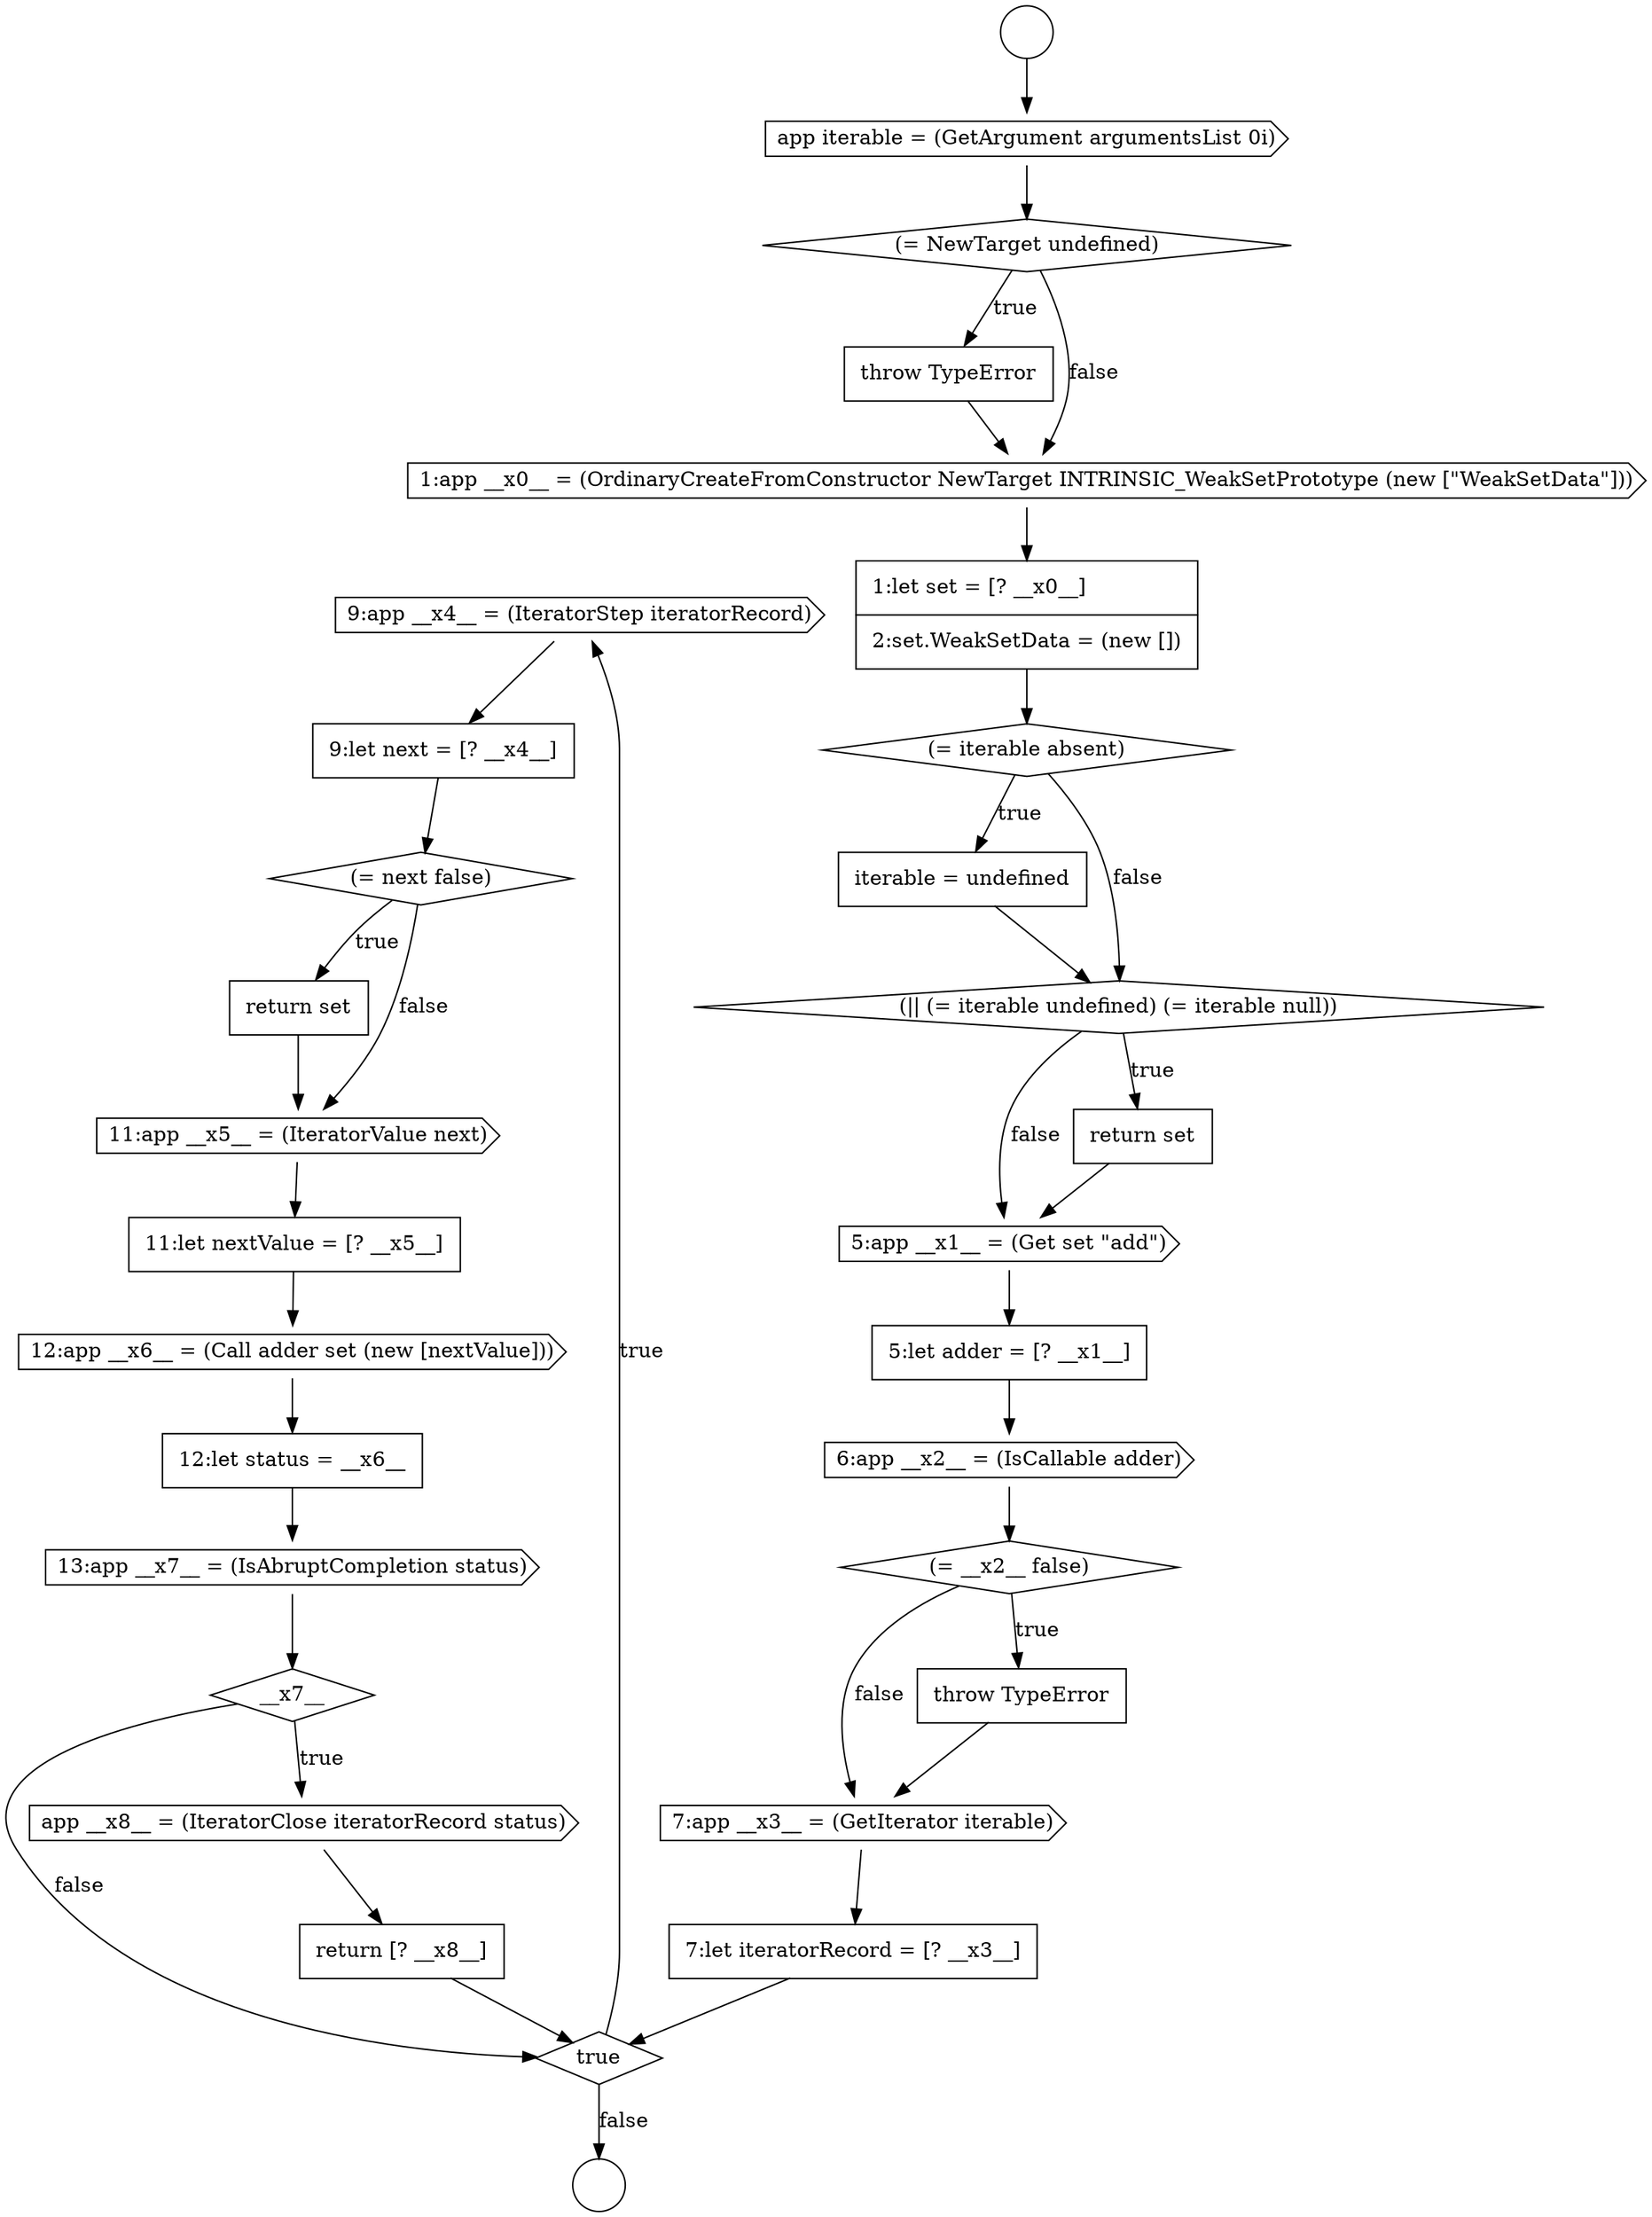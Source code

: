 digraph {
  node16184 [shape=cds, label=<<font color="black">9:app __x4__ = (IteratorStep iteratorRecord)</font>> color="black" fillcolor="white" style=filled]
  node16179 [shape=diamond, label=<<font color="black">(= __x2__ false)</font>> color="black" fillcolor="white" style=filled]
  node16176 [shape=cds, label=<<font color="black">5:app __x1__ = (Get set &quot;add&quot;)</font>> color="black" fillcolor="white" style=filled]
  node16191 [shape=none, margin=0, label=<<font color="black">
    <table border="0" cellborder="1" cellspacing="0" cellpadding="10">
      <tr><td align="left">12:let status = __x6__</td></tr>
    </table>
  </font>> color="black" fillcolor="white" style=filled]
  node16172 [shape=diamond, label=<<font color="black">(= iterable absent)</font>> color="black" fillcolor="white" style=filled]
  node16187 [shape=none, margin=0, label=<<font color="black">
    <table border="0" cellborder="1" cellspacing="0" cellpadding="10">
      <tr><td align="left">return set</td></tr>
    </table>
  </font>> color="black" fillcolor="white" style=filled]
  node16183 [shape=diamond, label=<<font color="black">true</font>> color="black" fillcolor="white" style=filled]
  node16195 [shape=none, margin=0, label=<<font color="black">
    <table border="0" cellborder="1" cellspacing="0" cellpadding="10">
      <tr><td align="left">return [? __x8__]</td></tr>
    </table>
  </font>> color="black" fillcolor="white" style=filled]
  node16169 [shape=none, margin=0, label=<<font color="black">
    <table border="0" cellborder="1" cellspacing="0" cellpadding="10">
      <tr><td align="left">throw TypeError</td></tr>
    </table>
  </font>> color="black" fillcolor="white" style=filled]
  node16188 [shape=cds, label=<<font color="black">11:app __x5__ = (IteratorValue next)</font>> color="black" fillcolor="white" style=filled]
  node16189 [shape=none, margin=0, label=<<font color="black">
    <table border="0" cellborder="1" cellspacing="0" cellpadding="10">
      <tr><td align="left">11:let nextValue = [? __x5__]</td></tr>
    </table>
  </font>> color="black" fillcolor="white" style=filled]
  node16166 [shape=circle label=" " color="black" fillcolor="white" style=filled]
  node16185 [shape=none, margin=0, label=<<font color="black">
    <table border="0" cellborder="1" cellspacing="0" cellpadding="10">
      <tr><td align="left">9:let next = [? __x4__]</td></tr>
    </table>
  </font>> color="black" fillcolor="white" style=filled]
  node16175 [shape=none, margin=0, label=<<font color="black">
    <table border="0" cellborder="1" cellspacing="0" cellpadding="10">
      <tr><td align="left">return set</td></tr>
    </table>
  </font>> color="black" fillcolor="white" style=filled]
  node16190 [shape=cds, label=<<font color="black">12:app __x6__ = (Call adder set (new [nextValue]))</font>> color="black" fillcolor="white" style=filled]
  node16171 [shape=none, margin=0, label=<<font color="black">
    <table border="0" cellborder="1" cellspacing="0" cellpadding="10">
      <tr><td align="left">1:let set = [? __x0__]</td></tr>
      <tr><td align="left">2:set.WeakSetData = (new [])</td></tr>
    </table>
  </font>> color="black" fillcolor="white" style=filled]
  node16173 [shape=none, margin=0, label=<<font color="black">
    <table border="0" cellborder="1" cellspacing="0" cellpadding="10">
      <tr><td align="left">iterable = undefined</td></tr>
    </table>
  </font>> color="black" fillcolor="white" style=filled]
  node16178 [shape=cds, label=<<font color="black">6:app __x2__ = (IsCallable adder)</font>> color="black" fillcolor="white" style=filled]
  node16168 [shape=diamond, label=<<font color="black">(= NewTarget undefined)</font>> color="black" fillcolor="white" style=filled]
  node16194 [shape=cds, label=<<font color="black">app __x8__ = (IteratorClose iteratorRecord status)</font>> color="black" fillcolor="white" style=filled]
  node16167 [shape=cds, label=<<font color="black">app iterable = (GetArgument argumentsList 0i)</font>> color="black" fillcolor="white" style=filled]
  node16174 [shape=diamond, label=<<font color="black">(|| (= iterable undefined) (= iterable null))</font>> color="black" fillcolor="white" style=filled]
  node16182 [shape=none, margin=0, label=<<font color="black">
    <table border="0" cellborder="1" cellspacing="0" cellpadding="10">
      <tr><td align="left">7:let iteratorRecord = [? __x3__]</td></tr>
    </table>
  </font>> color="black" fillcolor="white" style=filled]
  node16177 [shape=none, margin=0, label=<<font color="black">
    <table border="0" cellborder="1" cellspacing="0" cellpadding="10">
      <tr><td align="left">5:let adder = [? __x1__]</td></tr>
    </table>
  </font>> color="black" fillcolor="white" style=filled]
  node16170 [shape=cds, label=<<font color="black">1:app __x0__ = (OrdinaryCreateFromConstructor NewTarget INTRINSIC_WeakSetPrototype (new [&quot;WeakSetData&quot;]))</font>> color="black" fillcolor="white" style=filled]
  node16181 [shape=cds, label=<<font color="black">7:app __x3__ = (GetIterator iterable)</font>> color="black" fillcolor="white" style=filled]
  node16180 [shape=none, margin=0, label=<<font color="black">
    <table border="0" cellborder="1" cellspacing="0" cellpadding="10">
      <tr><td align="left">throw TypeError</td></tr>
    </table>
  </font>> color="black" fillcolor="white" style=filled]
  node16193 [shape=diamond, label=<<font color="black">__x7__</font>> color="black" fillcolor="white" style=filled]
  node16186 [shape=diamond, label=<<font color="black">(= next false)</font>> color="black" fillcolor="white" style=filled]
  node16192 [shape=cds, label=<<font color="black">13:app __x7__ = (IsAbruptCompletion status)</font>> color="black" fillcolor="white" style=filled]
  node16165 [shape=circle label=" " color="black" fillcolor="white" style=filled]
  node16167 -> node16168 [ color="black"]
  node16176 -> node16177 [ color="black"]
  node16189 -> node16190 [ color="black"]
  node16195 -> node16183 [ color="black"]
  node16190 -> node16191 [ color="black"]
  node16194 -> node16195 [ color="black"]
  node16169 -> node16170 [ color="black"]
  node16192 -> node16193 [ color="black"]
  node16173 -> node16174 [ color="black"]
  node16187 -> node16188 [ color="black"]
  node16188 -> node16189 [ color="black"]
  node16193 -> node16194 [label=<<font color="black">true</font>> color="black"]
  node16193 -> node16183 [label=<<font color="black">false</font>> color="black"]
  node16178 -> node16179 [ color="black"]
  node16181 -> node16182 [ color="black"]
  node16177 -> node16178 [ color="black"]
  node16191 -> node16192 [ color="black"]
  node16165 -> node16167 [ color="black"]
  node16184 -> node16185 [ color="black"]
  node16171 -> node16172 [ color="black"]
  node16175 -> node16176 [ color="black"]
  node16182 -> node16183 [ color="black"]
  node16174 -> node16175 [label=<<font color="black">true</font>> color="black"]
  node16174 -> node16176 [label=<<font color="black">false</font>> color="black"]
  node16180 -> node16181 [ color="black"]
  node16179 -> node16180 [label=<<font color="black">true</font>> color="black"]
  node16179 -> node16181 [label=<<font color="black">false</font>> color="black"]
  node16172 -> node16173 [label=<<font color="black">true</font>> color="black"]
  node16172 -> node16174 [label=<<font color="black">false</font>> color="black"]
  node16183 -> node16184 [label=<<font color="black">true</font>> color="black"]
  node16183 -> node16166 [label=<<font color="black">false</font>> color="black"]
  node16170 -> node16171 [ color="black"]
  node16185 -> node16186 [ color="black"]
  node16186 -> node16187 [label=<<font color="black">true</font>> color="black"]
  node16186 -> node16188 [label=<<font color="black">false</font>> color="black"]
  node16168 -> node16169 [label=<<font color="black">true</font>> color="black"]
  node16168 -> node16170 [label=<<font color="black">false</font>> color="black"]
}
